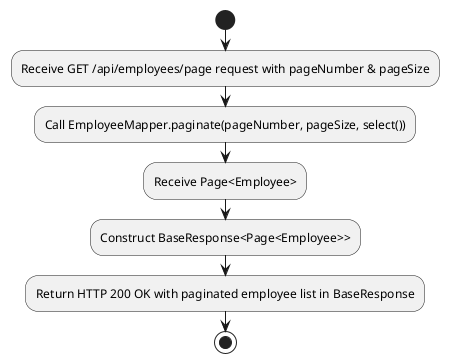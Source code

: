 @startuml
start
:Receive GET /api/employees/page request with pageNumber & pageSize;
:Call EmployeeMapper.paginate(pageNumber, pageSize, select());
:Receive Page<Employee>;
:Construct BaseResponse<Page<Employee>>;
:Return HTTP 200 OK with paginated employee list in BaseResponse;
stop
@enduml
